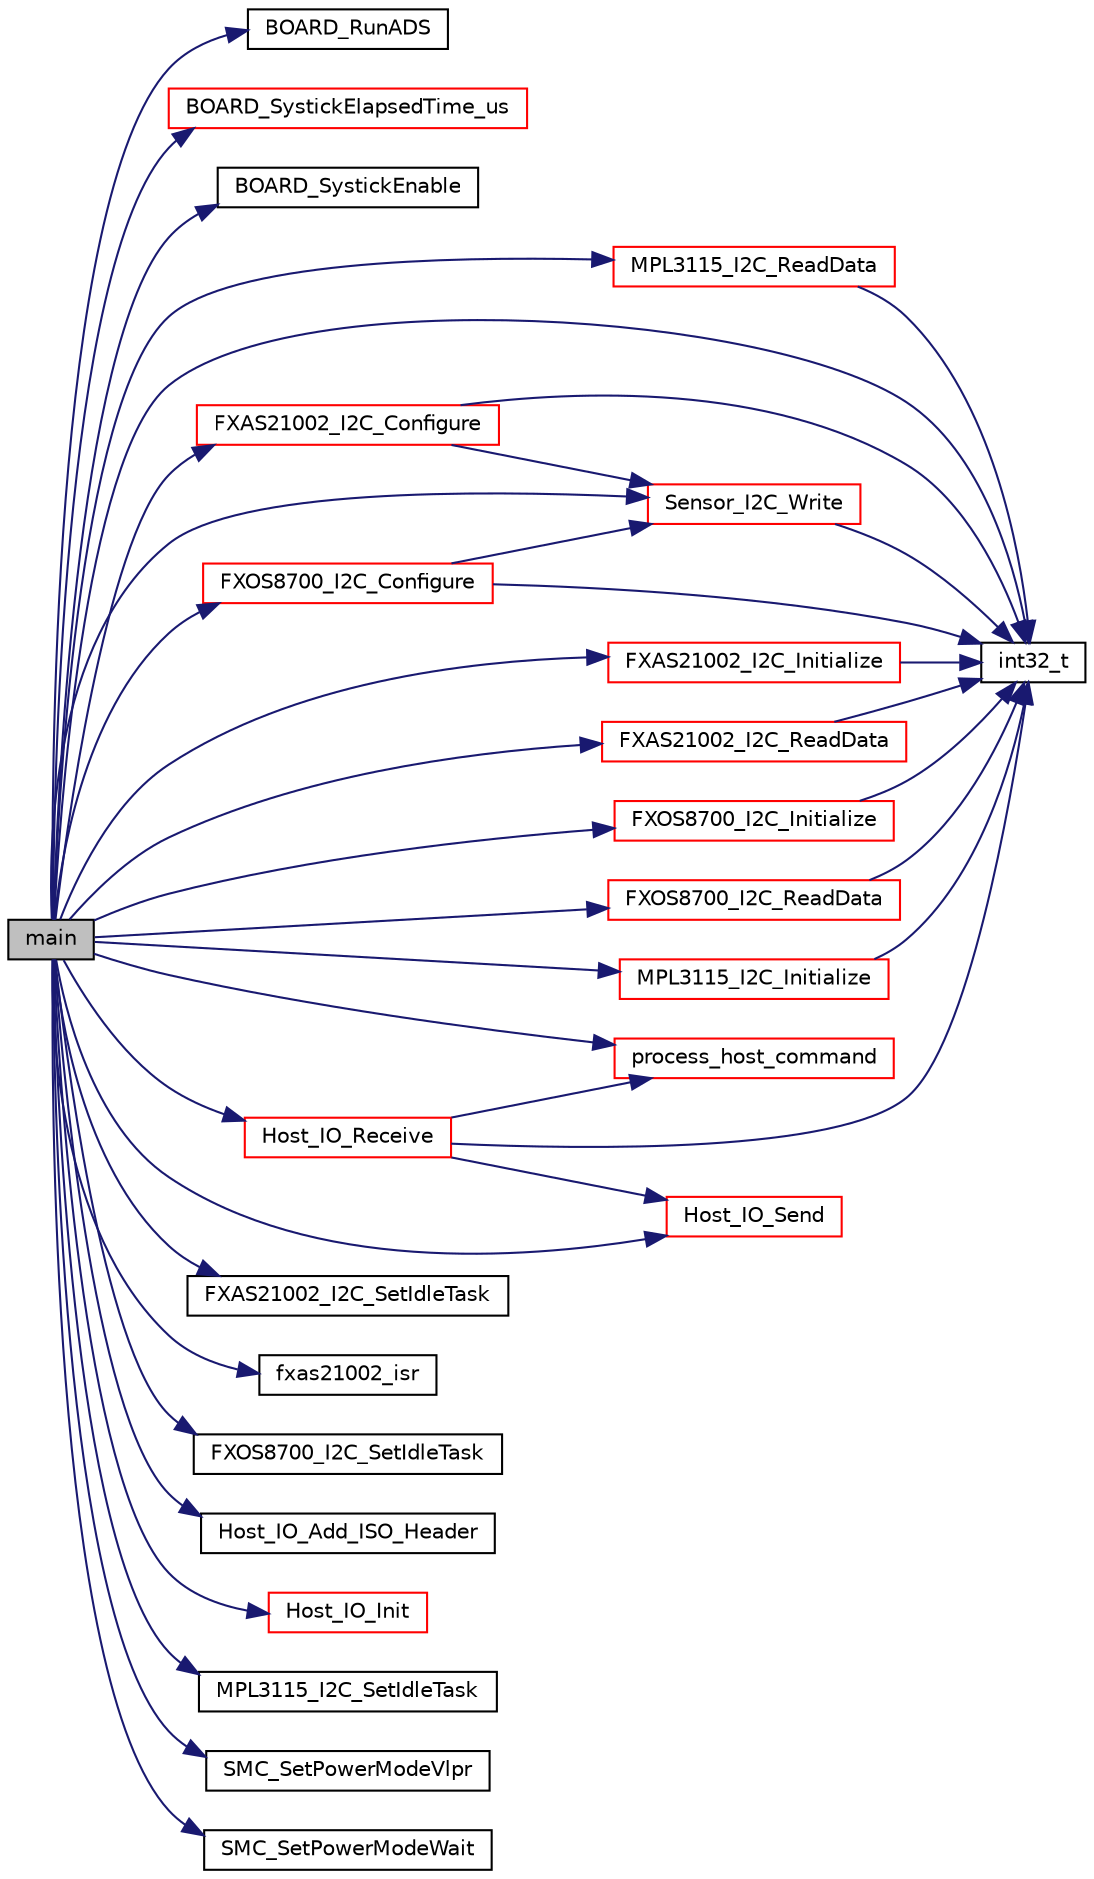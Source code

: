 digraph "main"
{
  edge [fontname="Helvetica",fontsize="10",labelfontname="Helvetica",labelfontsize="10"];
  node [fontname="Helvetica",fontsize="10",shape=record];
  rankdir="LR";
  Node3 [label="main",height=0.2,width=0.4,color="black", fillcolor="grey75", style="filled", fontcolor="black"];
  Node3 -> Node4 [color="midnightblue",fontsize="10",style="solid",fontname="Helvetica"];
  Node4 [label="BOARD_RunADS",height=0.2,width=0.4,color="black", fillcolor="white", style="filled",URL="$lpc_2auto__detection__service_8c.html#a95285f14f6707e326e523c82d926c900",tooltip="The function to register Application Name and initialte ADS. "];
  Node3 -> Node5 [color="midnightblue",fontsize="10",style="solid",fontname="Helvetica"];
  Node5 [label="BOARD_SystickElapsedTime_us",height=0.2,width=0.4,color="red", fillcolor="white", style="filled",URL="$systick__utils_8c.html#a85a32737b730fbb713ec910e1ad17c74",tooltip="Function to compute the Elapsed Time. "];
  Node3 -> Node9 [color="midnightblue",fontsize="10",style="solid",fontname="Helvetica"];
  Node9 [label="BOARD_SystickEnable",height=0.2,width=0.4,color="black", fillcolor="white", style="filled",URL="$systick__utils_8c.html#ad43629969994e92bd3620e630bda24c8",tooltip="Function to enable systicks framework. "];
  Node3 -> Node10 [color="midnightblue",fontsize="10",style="solid",fontname="Helvetica"];
  Node10 [label="FXAS21002_I2C_Configure",height=0.2,width=0.4,color="red", fillcolor="white", style="filled",URL="$fxas21002__drv_8c.html#abef3b2c3849b49331142f7a6266fde9a",tooltip="The interface function to configure he sensor. "];
  Node10 -> Node7 [color="midnightblue",fontsize="10",style="solid",fontname="Helvetica"];
  Node7 [label="int32_t",height=0.2,width=0.4,color="black", fillcolor="white", style="filled",URL="$data__format__service_8h.html#a5d7069350a7d7e65686c77a8038f462f",tooltip="The interface function to append the data on the formated stream. "];
  Node10 -> Node12 [color="midnightblue",fontsize="10",style="solid",fontname="Helvetica"];
  Node12 [label="Sensor_I2C_Write",height=0.2,width=0.4,color="red", fillcolor="white", style="filled",URL="$sensor__io__i2c_8c.html#aaac4c4f34b4dd37d3f202a1dbb4b000b",tooltip="Write register data to a sensor. "];
  Node12 -> Node7 [color="midnightblue",fontsize="10",style="solid",fontname="Helvetica"];
  Node3 -> Node13 [color="midnightblue",fontsize="10",style="solid",fontname="Helvetica"];
  Node13 [label="FXAS21002_I2C_Initialize",height=0.2,width=0.4,color="red", fillcolor="white", style="filled",URL="$fxas21002__drv_8c.html#a7f37a7feae5b901922063add1aba3bff",tooltip="The interface function to initialize the sensor. "];
  Node13 -> Node7 [color="midnightblue",fontsize="10",style="solid",fontname="Helvetica"];
  Node3 -> Node15 [color="midnightblue",fontsize="10",style="solid",fontname="Helvetica"];
  Node15 [label="FXAS21002_I2C_ReadData",height=0.2,width=0.4,color="red", fillcolor="white", style="filled",URL="$fxas21002__drv_8c.html#a2772f78de8e7ae03383d86c47fdb544c",tooltip="The interface function to read the sensor data. "];
  Node15 -> Node7 [color="midnightblue",fontsize="10",style="solid",fontname="Helvetica"];
  Node3 -> Node17 [color="midnightblue",fontsize="10",style="solid",fontname="Helvetica"];
  Node17 [label="FXAS21002_I2C_SetIdleTask",height=0.2,width=0.4,color="black", fillcolor="white", style="filled",URL="$fxas21002__drv_8c.html#afc93f0f28efa87fc4d37087683602709",tooltip=": The interface function to set the I2C Idle Task. "];
  Node3 -> Node18 [color="midnightblue",fontsize="10",style="solid",fontname="Helvetica"];
  Node18 [label="fxas21002_isr",height=0.2,width=0.4,color="black", fillcolor="white", style="filled",URL="$data__logger__demo_8c.html#a7af41e09aed09f06d3fd09e026d16a16"];
  Node3 -> Node19 [color="midnightblue",fontsize="10",style="solid",fontname="Helvetica"];
  Node19 [label="FXOS8700_I2C_Configure",height=0.2,width=0.4,color="red", fillcolor="white", style="filled",URL="$fxos8700__drv_8c.html#adcb4dbaa31a6b4ccd6031ee6cc97bb66",tooltip="The interface function to configure he sensor. "];
  Node19 -> Node7 [color="midnightblue",fontsize="10",style="solid",fontname="Helvetica"];
  Node19 -> Node12 [color="midnightblue",fontsize="10",style="solid",fontname="Helvetica"];
  Node3 -> Node20 [color="midnightblue",fontsize="10",style="solid",fontname="Helvetica"];
  Node20 [label="FXOS8700_I2C_Initialize",height=0.2,width=0.4,color="red", fillcolor="white", style="filled",URL="$fxos8700__drv_8c.html#a17953ccee62fbd698318197b109b9e9f",tooltip="The interface function to initialize the sensor. "];
  Node20 -> Node7 [color="midnightblue",fontsize="10",style="solid",fontname="Helvetica"];
  Node3 -> Node21 [color="midnightblue",fontsize="10",style="solid",fontname="Helvetica"];
  Node21 [label="FXOS8700_I2C_ReadData",height=0.2,width=0.4,color="red", fillcolor="white", style="filled",URL="$fxos8700__drv_8c.html#a0528c7633050aa23e89a79106d804cc6",tooltip="The interface function to read the sensor data. "];
  Node21 -> Node7 [color="midnightblue",fontsize="10",style="solid",fontname="Helvetica"];
  Node3 -> Node22 [color="midnightblue",fontsize="10",style="solid",fontname="Helvetica"];
  Node22 [label="FXOS8700_I2C_SetIdleTask",height=0.2,width=0.4,color="black", fillcolor="white", style="filled",URL="$fxos8700__drv_8c.html#af4efbd044b09aea215f120856f443caf",tooltip=": The interface function to set the I2C Idle Task. "];
  Node3 -> Node23 [color="midnightblue",fontsize="10",style="solid",fontname="Helvetica"];
  Node23 [label="Host_IO_Add_ISO_Header",height=0.2,width=0.4,color="black", fillcolor="white", style="filled",URL="$host__io__uart_8c.html#a68a2c033a0f6f967149dca76897f5c8a"];
  Node3 -> Node24 [color="midnightblue",fontsize="10",style="solid",fontname="Helvetica"];
  Node24 [label="Host_IO_Init",height=0.2,width=0.4,color="red", fillcolor="white", style="filled",URL="$host__io__uart_8c.html#ab4b858422bbaae71aff2ab540ae0e2b1"];
  Node3 -> Node28 [color="midnightblue",fontsize="10",style="solid",fontname="Helvetica"];
  Node28 [label="Host_IO_Receive",height=0.2,width=0.4,color="red", fillcolor="white", style="filled",URL="$host__io__uart_8c.html#a3924d21a0703878695ebdb68f720fff9"];
  Node28 -> Node32 [color="midnightblue",fontsize="10",style="solid",fontname="Helvetica"];
  Node32 [label="process_host_command",height=0.2,width=0.4,color="red", fillcolor="white", style="filled",URL="$data__logger__demo_8c.html#a0076d28c9a17cd6908c7b3b0f5c6006c"];
  Node28 -> Node7 [color="midnightblue",fontsize="10",style="solid",fontname="Helvetica"];
  Node28 -> Node38 [color="midnightblue",fontsize="10",style="solid",fontname="Helvetica"];
  Node38 [label="Host_IO_Send",height=0.2,width=0.4,color="red", fillcolor="white", style="filled",URL="$host__io__uart_8c.html#a719ad6da4502e713f1573b5353af9617"];
  Node3 -> Node38 [color="midnightblue",fontsize="10",style="solid",fontname="Helvetica"];
  Node3 -> Node7 [color="midnightblue",fontsize="10",style="solid",fontname="Helvetica"];
  Node3 -> Node42 [color="midnightblue",fontsize="10",style="solid",fontname="Helvetica"];
  Node42 [label="MPL3115_I2C_Initialize",height=0.2,width=0.4,color="red", fillcolor="white", style="filled",URL="$mpl3115__drv_8c.html#ae2d3772491a3b10c71ff529382d9a2d2",tooltip="The interface function to initialize the sensor. "];
  Node42 -> Node7 [color="midnightblue",fontsize="10",style="solid",fontname="Helvetica"];
  Node3 -> Node43 [color="midnightblue",fontsize="10",style="solid",fontname="Helvetica"];
  Node43 [label="MPL3115_I2C_ReadData",height=0.2,width=0.4,color="red", fillcolor="white", style="filled",URL="$mpl3115__drv_8c.html#a3ac7e30ac09a6557eebe24bb0c00e16f",tooltip="The interface function to read the sensor data. "];
  Node43 -> Node7 [color="midnightblue",fontsize="10",style="solid",fontname="Helvetica"];
  Node3 -> Node44 [color="midnightblue",fontsize="10",style="solid",fontname="Helvetica"];
  Node44 [label="MPL3115_I2C_SetIdleTask",height=0.2,width=0.4,color="black", fillcolor="white", style="filled",URL="$mpl3115__drv_8c.html#a1744cb8d032f2df40470591ad644c0d2",tooltip=": The interface function to set the I2C Idle Task. "];
  Node3 -> Node32 [color="midnightblue",fontsize="10",style="solid",fontname="Helvetica"];
  Node3 -> Node12 [color="midnightblue",fontsize="10",style="solid",fontname="Helvetica"];
  Node3 -> Node45 [color="midnightblue",fontsize="10",style="solid",fontname="Helvetica"];
  Node45 [label="SMC_SetPowerModeVlpr",height=0.2,width=0.4,color="black", fillcolor="white", style="filled",URL="$lpc54114_8c.html#a82cb114bb9a5ea2f235a0216709d70f8",tooltip="Configures the system to VLPR power mode. API name used from Kinetis family to maintain compatibility..."];
  Node3 -> Node46 [color="midnightblue",fontsize="10",style="solid",fontname="Helvetica"];
  Node46 [label="SMC_SetPowerModeWait",height=0.2,width=0.4,color="black", fillcolor="white", style="filled",URL="$lpc54114_8c.html#a5423cac017d1d1a8ac8bba8e91e80e29",tooltip="Configures the system to WAIT power mode. API name used from Kinetis family to maintain compatibility..."];
}
